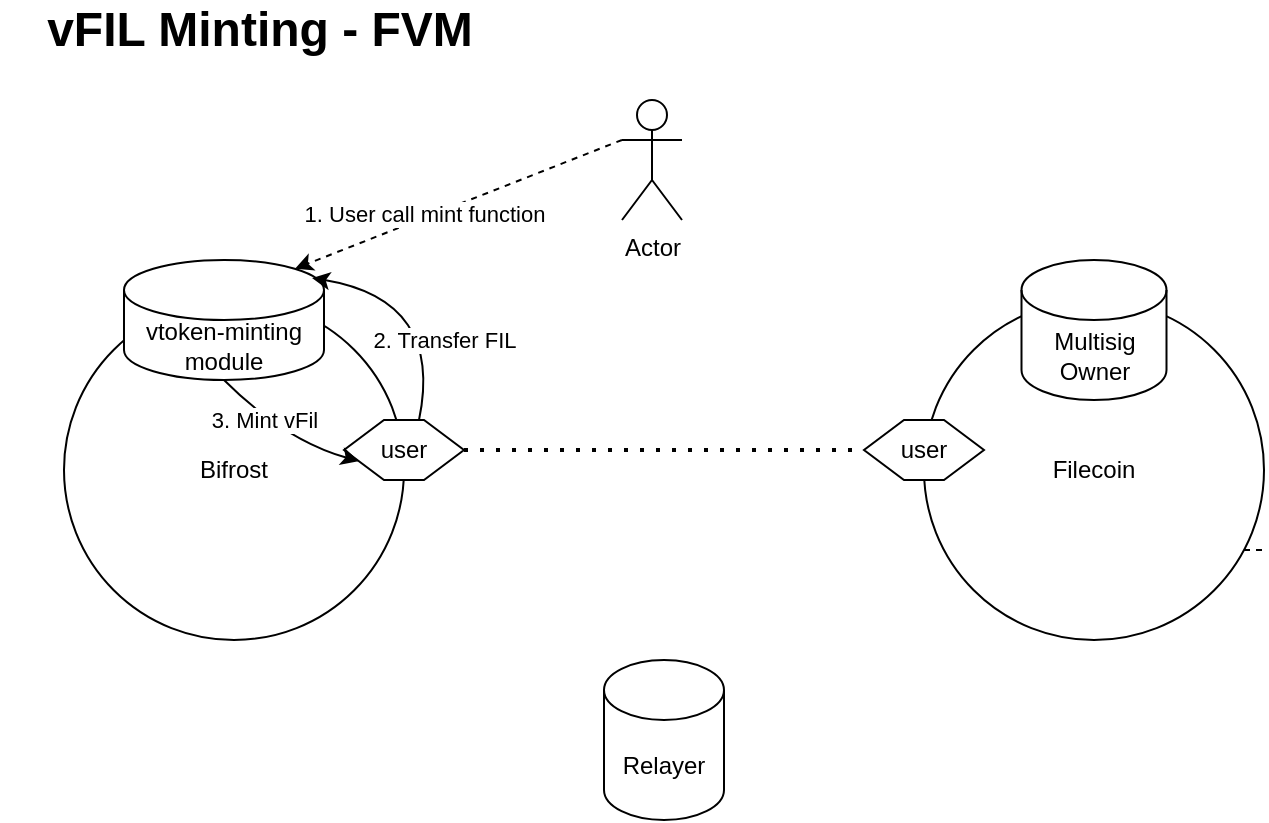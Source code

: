 <mxfile version="21.0.2" type="github"><diagram id="1qVJCfuYaMeoUfc-0dYW" name="Page-1"><mxGraphModel dx="1434" dy="828" grid="1" gridSize="10" guides="1" tooltips="1" connect="1" arrows="1" fold="1" page="1" pageScale="1" pageWidth="827" pageHeight="1169" math="0" shadow="0"><root><mxCell id="0"/><mxCell id="1" parent="0"/><mxCell id="womPOICztjm91fhaPhi_-15" value="vFIL Minting - FVM" style="text;html=1;strokeColor=none;fillColor=none;align=center;verticalAlign=middle;whiteSpace=wrap;rounded=0;fontStyle=1;fontSize=24;" parent="1" vertex="1"><mxGeometry x="88" y="60" width="260" height="30" as="geometry"/></mxCell><mxCell id="pMloL219qcgL_t570dXO-1" value="Bifrost" style="ellipse;whiteSpace=wrap;html=1;aspect=fixed;" parent="1" vertex="1"><mxGeometry x="120" y="210" width="170" height="170" as="geometry"/></mxCell><mxCell id="pMloL219qcgL_t570dXO-2" value="Filecoin" style="ellipse;whiteSpace=wrap;html=1;aspect=fixed;" parent="1" vertex="1"><mxGeometry x="550" y="210" width="170" height="170" as="geometry"/></mxCell><mxCell id="pMloL219qcgL_t570dXO-3" value="user" style="shape=hexagon;perimeter=hexagonPerimeter2;whiteSpace=wrap;html=1;fixedSize=1;" parent="1" vertex="1"><mxGeometry x="260" y="270" width="60" height="30" as="geometry"/></mxCell><mxCell id="pMloL219qcgL_t570dXO-4" value="user" style="shape=hexagon;perimeter=hexagonPerimeter2;whiteSpace=wrap;html=1;fixedSize=1;" parent="1" vertex="1"><mxGeometry x="520" y="270" width="60" height="30" as="geometry"/></mxCell><mxCell id="pMloL219qcgL_t570dXO-5" value="" style="endArrow=none;dashed=1;html=1;dashPattern=1 3;strokeWidth=2;rounded=0;exitX=1;exitY=0.5;exitDx=0;exitDy=0;entryX=0;entryY=0.5;entryDx=0;entryDy=0;" parent="1" source="pMloL219qcgL_t570dXO-3" target="pMloL219qcgL_t570dXO-4" edge="1"><mxGeometry width="50" height="50" relative="1" as="geometry"><mxPoint x="360" y="350" as="sourcePoint"/><mxPoint x="410" y="300" as="targetPoint"/></mxGeometry></mxCell><mxCell id="pMloL219qcgL_t570dXO-6" value="Multisig&lt;br&gt;Owner" style="shape=cylinder3;whiteSpace=wrap;html=1;boundedLbl=1;backgroundOutline=1;size=15;" parent="1" vertex="1"><mxGeometry x="598.75" y="190" width="72.5" height="70" as="geometry"/></mxCell><mxCell id="pMloL219qcgL_t570dXO-7" value="vtoken-minting module" style="shape=cylinder3;whiteSpace=wrap;html=1;boundedLbl=1;backgroundOutline=1;size=15;" parent="1" vertex="1"><mxGeometry x="150" y="190" width="100" height="60" as="geometry"/></mxCell><mxCell id="pMloL219qcgL_t570dXO-10" value="2. Transfer FIL" style="curved=1;endArrow=classic;html=1;rounded=0;entryX=0.94;entryY=0.15;entryDx=0;entryDy=0;entryPerimeter=0;exitX=0.625;exitY=0;exitDx=0;exitDy=0;" parent="1" source="pMloL219qcgL_t570dXO-3" target="pMloL219qcgL_t570dXO-7" edge="1"><mxGeometry x="-0.345" y="-4" width="50" height="50" relative="1" as="geometry"><mxPoint x="400" y="210" as="sourcePoint"/><mxPoint x="340" y="170" as="targetPoint"/><Array as="points"><mxPoint x="310" y="210"/></Array><mxPoint as="offset"/></mxGeometry></mxCell><mxCell id="pMloL219qcgL_t570dXO-11" value="Relayer" style="shape=cylinder3;whiteSpace=wrap;html=1;boundedLbl=1;backgroundOutline=1;size=15;" parent="1" vertex="1"><mxGeometry x="390" y="390" width="60" height="80" as="geometry"/></mxCell><mxCell id="pMloL219qcgL_t570dXO-12" value="" style="endArrow=none;dashed=1;html=1;rounded=0;exitX=1;exitY=0.5;exitDx=0;exitDy=0;" parent="1" edge="1"><mxGeometry width="50" height="50" relative="1" as="geometry"><mxPoint x="710" y="335" as="sourcePoint"/><mxPoint x="720" y="335" as="targetPoint"/></mxGeometry></mxCell><mxCell id="pMloL219qcgL_t570dXO-17" value="Actor" style="shape=umlActor;verticalLabelPosition=bottom;verticalAlign=top;html=1;outlineConnect=0;" parent="1" vertex="1"><mxGeometry x="399" y="110" width="30" height="60" as="geometry"/></mxCell><mxCell id="pMloL219qcgL_t570dXO-23" value="" style="endArrow=classic;html=1;rounded=0;exitX=0;exitY=0.333;exitDx=0;exitDy=0;exitPerimeter=0;entryX=0.855;entryY=0;entryDx=0;entryDy=4.35;entryPerimeter=0;dashed=1;" parent="1" source="pMloL219qcgL_t570dXO-17" target="pMloL219qcgL_t570dXO-7" edge="1"><mxGeometry width="50" height="50" relative="1" as="geometry"><mxPoint x="250" y="180" as="sourcePoint"/><mxPoint x="300" y="130" as="targetPoint"/></mxGeometry></mxCell><mxCell id="pMloL219qcgL_t570dXO-24" value="1. User call mint function" style="edgeLabel;html=1;align=center;verticalAlign=middle;resizable=0;points=[];" parent="pMloL219qcgL_t570dXO-23" vertex="1" connectable="0"><mxGeometry x="0.204" y="-2" relative="1" as="geometry"><mxPoint as="offset"/></mxGeometry></mxCell><mxCell id="pMloL219qcgL_t570dXO-25" value="3. Mint vFil" style="curved=1;endArrow=classic;html=1;rounded=0;exitX=0.5;exitY=1;exitDx=0;exitDy=0;exitPerimeter=0;entryX=0;entryY=0.75;entryDx=0;entryDy=0;" parent="1" source="pMloL219qcgL_t570dXO-7" target="pMloL219qcgL_t570dXO-3" edge="1"><mxGeometry x="-0.305" width="50" height="50" relative="1" as="geometry"><mxPoint x="193" y="340" as="sourcePoint"/><mxPoint x="243" y="290" as="targetPoint"/><Array as="points"><mxPoint x="230" y="280"/></Array><mxPoint as="offset"/></mxGeometry></mxCell></root></mxGraphModel></diagram></mxfile>